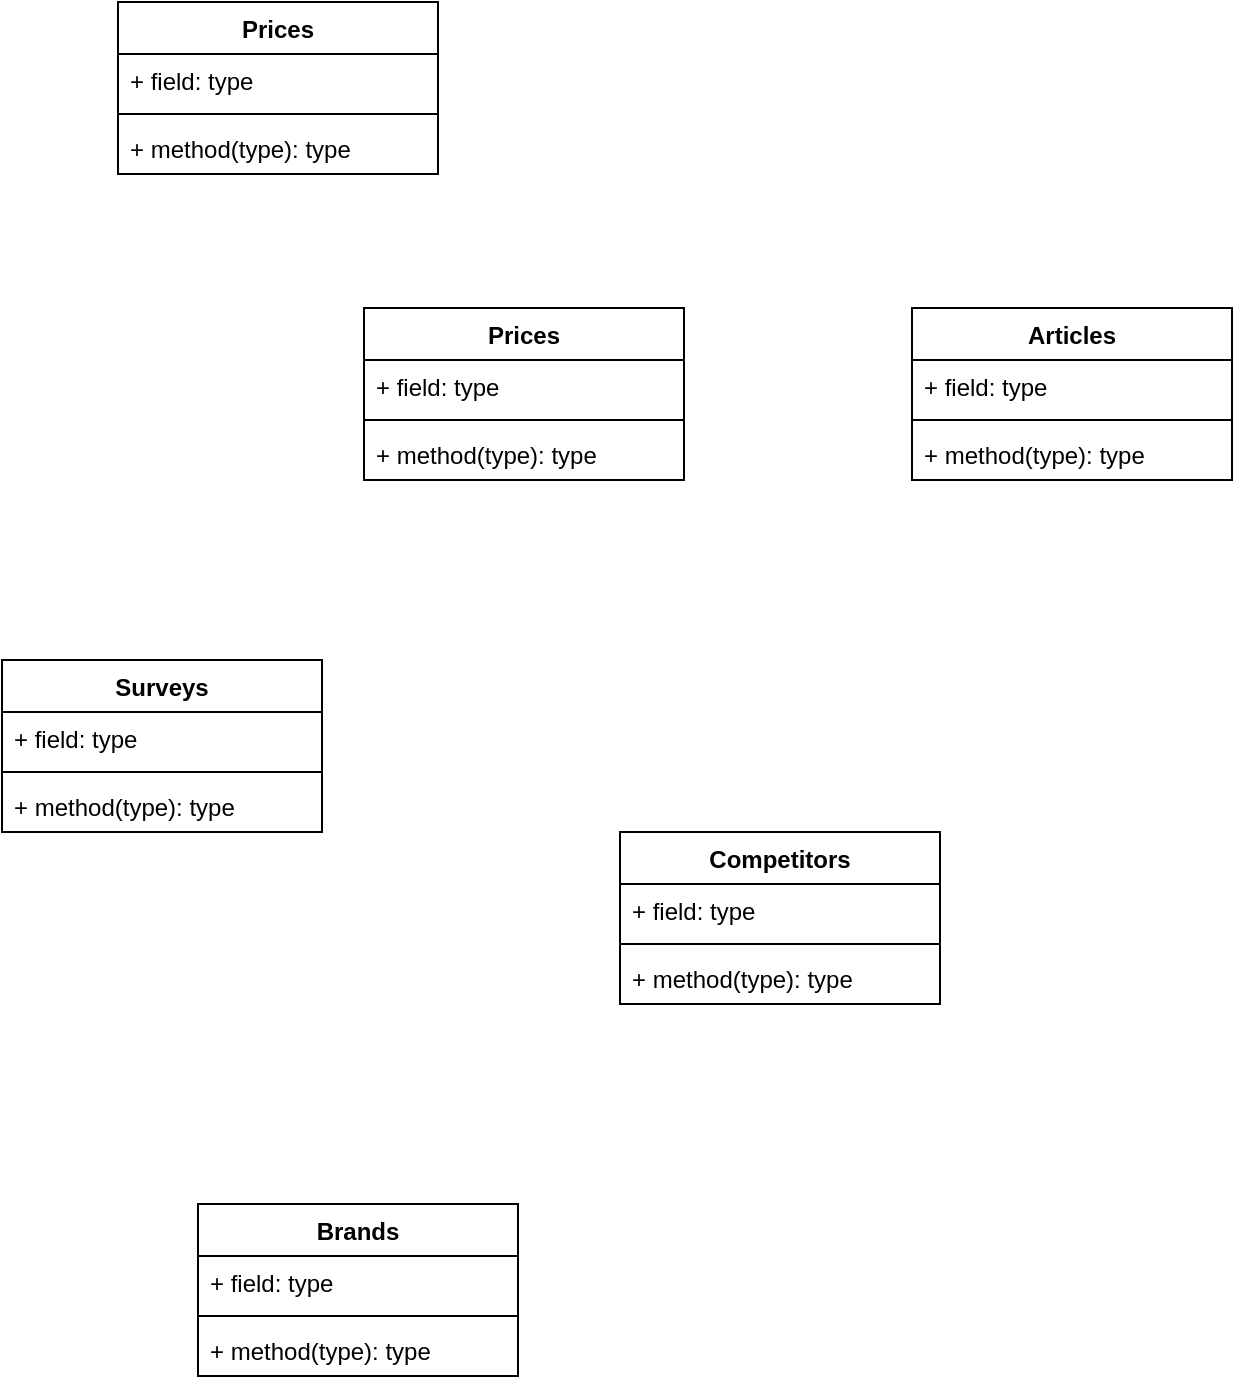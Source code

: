 <mxfile version="24.7.14">
  <diagram name="Página-1" id="CTo-NQfOwgLuIsPbYcQu">
    <mxGraphModel dx="1049" dy="901" grid="0" gridSize="10" guides="1" tooltips="1" connect="1" arrows="1" fold="1" page="0" pageScale="1" pageWidth="827" pageHeight="1169" math="0" shadow="0">
      <root>
        <mxCell id="0" />
        <mxCell id="1" parent="0" />
        <mxCell id="8L9yfN48BzI6VtHQ_48d-1" value="Surveys" style="swimlane;fontStyle=1;align=center;verticalAlign=top;childLayout=stackLayout;horizontal=1;startSize=26;horizontalStack=0;resizeParent=1;resizeParentMax=0;resizeLast=0;collapsible=1;marginBottom=0;whiteSpace=wrap;html=1;" parent="1" vertex="1">
          <mxGeometry x="-1" y="384" width="160" height="86" as="geometry" />
        </mxCell>
        <mxCell id="8L9yfN48BzI6VtHQ_48d-2" value="+ field: type" style="text;strokeColor=none;fillColor=none;align=left;verticalAlign=top;spacingLeft=4;spacingRight=4;overflow=hidden;rotatable=0;points=[[0,0.5],[1,0.5]];portConstraint=eastwest;whiteSpace=wrap;html=1;" parent="8L9yfN48BzI6VtHQ_48d-1" vertex="1">
          <mxGeometry y="26" width="160" height="26" as="geometry" />
        </mxCell>
        <mxCell id="8L9yfN48BzI6VtHQ_48d-3" value="" style="line;strokeWidth=1;fillColor=none;align=left;verticalAlign=middle;spacingTop=-1;spacingLeft=3;spacingRight=3;rotatable=0;labelPosition=right;points=[];portConstraint=eastwest;strokeColor=inherit;" parent="8L9yfN48BzI6VtHQ_48d-1" vertex="1">
          <mxGeometry y="52" width="160" height="8" as="geometry" />
        </mxCell>
        <mxCell id="8L9yfN48BzI6VtHQ_48d-4" value="+ method(type): type" style="text;strokeColor=none;fillColor=none;align=left;verticalAlign=top;spacingLeft=4;spacingRight=4;overflow=hidden;rotatable=0;points=[[0,0.5],[1,0.5]];portConstraint=eastwest;whiteSpace=wrap;html=1;" parent="8L9yfN48BzI6VtHQ_48d-1" vertex="1">
          <mxGeometry y="60" width="160" height="26" as="geometry" />
        </mxCell>
        <mxCell id="wmeQKVlpqXdMZzNfLxXZ-2" value="Prices" style="swimlane;fontStyle=1;align=center;verticalAlign=top;childLayout=stackLayout;horizontal=1;startSize=26;horizontalStack=0;resizeParent=1;resizeParentMax=0;resizeLast=0;collapsible=1;marginBottom=0;whiteSpace=wrap;html=1;" vertex="1" parent="1">
          <mxGeometry x="180" y="208" width="160" height="86" as="geometry" />
        </mxCell>
        <mxCell id="wmeQKVlpqXdMZzNfLxXZ-3" value="+ field: type" style="text;strokeColor=none;fillColor=none;align=left;verticalAlign=top;spacingLeft=4;spacingRight=4;overflow=hidden;rotatable=0;points=[[0,0.5],[1,0.5]];portConstraint=eastwest;whiteSpace=wrap;html=1;" vertex="1" parent="wmeQKVlpqXdMZzNfLxXZ-2">
          <mxGeometry y="26" width="160" height="26" as="geometry" />
        </mxCell>
        <mxCell id="wmeQKVlpqXdMZzNfLxXZ-4" value="" style="line;strokeWidth=1;fillColor=none;align=left;verticalAlign=middle;spacingTop=-1;spacingLeft=3;spacingRight=3;rotatable=0;labelPosition=right;points=[];portConstraint=eastwest;strokeColor=inherit;" vertex="1" parent="wmeQKVlpqXdMZzNfLxXZ-2">
          <mxGeometry y="52" width="160" height="8" as="geometry" />
        </mxCell>
        <mxCell id="wmeQKVlpqXdMZzNfLxXZ-5" value="+ method(type): type" style="text;strokeColor=none;fillColor=none;align=left;verticalAlign=top;spacingLeft=4;spacingRight=4;overflow=hidden;rotatable=0;points=[[0,0.5],[1,0.5]];portConstraint=eastwest;whiteSpace=wrap;html=1;" vertex="1" parent="wmeQKVlpqXdMZzNfLxXZ-2">
          <mxGeometry y="60" width="160" height="26" as="geometry" />
        </mxCell>
        <mxCell id="wmeQKVlpqXdMZzNfLxXZ-6" value="Competitors" style="swimlane;fontStyle=1;align=center;verticalAlign=top;childLayout=stackLayout;horizontal=1;startSize=26;horizontalStack=0;resizeParent=1;resizeParentMax=0;resizeLast=0;collapsible=1;marginBottom=0;whiteSpace=wrap;html=1;" vertex="1" parent="1">
          <mxGeometry x="308" y="470" width="160" height="86" as="geometry" />
        </mxCell>
        <mxCell id="wmeQKVlpqXdMZzNfLxXZ-7" value="+ field: type" style="text;strokeColor=none;fillColor=none;align=left;verticalAlign=top;spacingLeft=4;spacingRight=4;overflow=hidden;rotatable=0;points=[[0,0.5],[1,0.5]];portConstraint=eastwest;whiteSpace=wrap;html=1;" vertex="1" parent="wmeQKVlpqXdMZzNfLxXZ-6">
          <mxGeometry y="26" width="160" height="26" as="geometry" />
        </mxCell>
        <mxCell id="wmeQKVlpqXdMZzNfLxXZ-8" value="" style="line;strokeWidth=1;fillColor=none;align=left;verticalAlign=middle;spacingTop=-1;spacingLeft=3;spacingRight=3;rotatable=0;labelPosition=right;points=[];portConstraint=eastwest;strokeColor=inherit;" vertex="1" parent="wmeQKVlpqXdMZzNfLxXZ-6">
          <mxGeometry y="52" width="160" height="8" as="geometry" />
        </mxCell>
        <mxCell id="wmeQKVlpqXdMZzNfLxXZ-9" value="+ method(type): type" style="text;strokeColor=none;fillColor=none;align=left;verticalAlign=top;spacingLeft=4;spacingRight=4;overflow=hidden;rotatable=0;points=[[0,0.5],[1,0.5]];portConstraint=eastwest;whiteSpace=wrap;html=1;" vertex="1" parent="wmeQKVlpqXdMZzNfLxXZ-6">
          <mxGeometry y="60" width="160" height="26" as="geometry" />
        </mxCell>
        <mxCell id="wmeQKVlpqXdMZzNfLxXZ-10" value="Brands&lt;span style=&quot;color: rgba(0, 0, 0, 0); font-family: monospace; font-size: 0px; font-weight: 400; text-align: start; text-wrap: nowrap;&quot;&gt;%3CmxGraphModel%3E%3Croot%3E%3CmxCell%20id%3D%220%22%2F%3E%3CmxCell%20id%3D%221%22%20parent%3D%220%22%2F%3E%3CmxCell%20id%3D%222%22%20value%3D%22Prices%22%20style%3D%22swimlane%3BfontStyle%3D1%3Balign%3Dcenter%3BverticalAlign%3Dtop%3BchildLayout%3DstackLayout%3Bhorizontal%3D1%3BstartSize%3D26%3BhorizontalStack%3D0%3BresizeParent%3D1%3BresizeParentMax%3D0%3BresizeLast%3D0%3Bcollapsible%3D1%3BmarginBottom%3D0%3BwhiteSpace%3Dwrap%3Bhtml%3D1%3B%22%20vertex%3D%221%22%20parent%3D%221%22%3E%3CmxGeometry%20x%3D%22180%22%20y%3D%22208%22%20width%3D%22160%22%20height%3D%2286%22%20as%3D%22geometry%22%2F%3E%3C%2FmxCell%3E%3CmxCell%20id%3D%223%22%20value%3D%22%2B%20field%3A%20type%22%20style%3D%22text%3BstrokeColor%3Dnone%3BfillColor%3Dnone%3Balign%3Dleft%3BverticalAlign%3Dtop%3BspacingLeft%3D4%3BspacingRight%3D4%3Boverflow%3Dhidden%3Brotatable%3D0%3Bpoints%3D%5B%5B0%2C0.5%5D%2C%5B1%2C0.5%5D%5D%3BportConstraint%3Deastwest%3BwhiteSpace%3Dwrap%3Bhtml%3D1%3B%22%20vertex%3D%221%22%20parent%3D%222%22%3E%3CmxGeometry%20y%3D%2226%22%20width%3D%22160%22%20height%3D%2226%22%20as%3D%22geometry%22%2F%3E%3C%2FmxCell%3E%3CmxCell%20id%3D%224%22%20value%3D%22%22%20style%3D%22line%3BstrokeWidth%3D1%3BfillColor%3Dnone%3Balign%3Dleft%3BverticalAlign%3Dmiddle%3BspacingTop%3D-1%3BspacingLeft%3D3%3BspacingRight%3D3%3Brotatable%3D0%3BlabelPosition%3Dright%3Bpoints%3D%5B%5D%3BportConstraint%3Deastwest%3BstrokeColor%3Dinherit%3B%22%20vertex%3D%221%22%20parent%3D%222%22%3E%3CmxGeometry%20y%3D%2252%22%20width%3D%22160%22%20height%3D%228%22%20as%3D%22geometry%22%2F%3E%3C%2FmxCell%3E%3CmxCell%20id%3D%225%22%20value%3D%22%2B%20method(type)%3A%20type%22%20style%3D%22text%3BstrokeColor%3Dnone%3BfillColor%3Dnone%3Balign%3Dleft%3BverticalAlign%3Dtop%3BspacingLeft%3D4%3BspacingRight%3D4%3Boverflow%3Dhidden%3Brotatable%3D0%3Bpoints%3D%5B%5B0%2C0.5%5D%2C%5B1%2C0.5%5D%5D%3BportConstraint%3Deastwest%3BwhiteSpace%3Dwrap%3Bhtml%3D1%3B%22%20vertex%3D%221%22%20parent%3D%222%22%3E%3CmxGeometry%20y%3D%2260%22%20width%3D%22160%22%20height%3D%2226%22%20as%3D%22geometry%22%2F%3E%3C%2FmxCell%3E%3C%2Froot%3E%3C%2FmxGraphModel%3E&lt;/span&gt;" style="swimlane;fontStyle=1;align=center;verticalAlign=top;childLayout=stackLayout;horizontal=1;startSize=26;horizontalStack=0;resizeParent=1;resizeParentMax=0;resizeLast=0;collapsible=1;marginBottom=0;whiteSpace=wrap;html=1;" vertex="1" parent="1">
          <mxGeometry x="97" y="656" width="160" height="86" as="geometry" />
        </mxCell>
        <mxCell id="wmeQKVlpqXdMZzNfLxXZ-11" value="+ field: type" style="text;strokeColor=none;fillColor=none;align=left;verticalAlign=top;spacingLeft=4;spacingRight=4;overflow=hidden;rotatable=0;points=[[0,0.5],[1,0.5]];portConstraint=eastwest;whiteSpace=wrap;html=1;" vertex="1" parent="wmeQKVlpqXdMZzNfLxXZ-10">
          <mxGeometry y="26" width="160" height="26" as="geometry" />
        </mxCell>
        <mxCell id="wmeQKVlpqXdMZzNfLxXZ-12" value="" style="line;strokeWidth=1;fillColor=none;align=left;verticalAlign=middle;spacingTop=-1;spacingLeft=3;spacingRight=3;rotatable=0;labelPosition=right;points=[];portConstraint=eastwest;strokeColor=inherit;" vertex="1" parent="wmeQKVlpqXdMZzNfLxXZ-10">
          <mxGeometry y="52" width="160" height="8" as="geometry" />
        </mxCell>
        <mxCell id="wmeQKVlpqXdMZzNfLxXZ-13" value="+ method(type): type" style="text;strokeColor=none;fillColor=none;align=left;verticalAlign=top;spacingLeft=4;spacingRight=4;overflow=hidden;rotatable=0;points=[[0,0.5],[1,0.5]];portConstraint=eastwest;whiteSpace=wrap;html=1;" vertex="1" parent="wmeQKVlpqXdMZzNfLxXZ-10">
          <mxGeometry y="60" width="160" height="26" as="geometry" />
        </mxCell>
        <mxCell id="wmeQKVlpqXdMZzNfLxXZ-14" value="Articles" style="swimlane;fontStyle=1;align=center;verticalAlign=top;childLayout=stackLayout;horizontal=1;startSize=26;horizontalStack=0;resizeParent=1;resizeParentMax=0;resizeLast=0;collapsible=1;marginBottom=0;whiteSpace=wrap;html=1;" vertex="1" parent="1">
          <mxGeometry x="454" y="208" width="160" height="86" as="geometry" />
        </mxCell>
        <mxCell id="wmeQKVlpqXdMZzNfLxXZ-15" value="+ field: type" style="text;strokeColor=none;fillColor=none;align=left;verticalAlign=top;spacingLeft=4;spacingRight=4;overflow=hidden;rotatable=0;points=[[0,0.5],[1,0.5]];portConstraint=eastwest;whiteSpace=wrap;html=1;" vertex="1" parent="wmeQKVlpqXdMZzNfLxXZ-14">
          <mxGeometry y="26" width="160" height="26" as="geometry" />
        </mxCell>
        <mxCell id="wmeQKVlpqXdMZzNfLxXZ-16" value="" style="line;strokeWidth=1;fillColor=none;align=left;verticalAlign=middle;spacingTop=-1;spacingLeft=3;spacingRight=3;rotatable=0;labelPosition=right;points=[];portConstraint=eastwest;strokeColor=inherit;" vertex="1" parent="wmeQKVlpqXdMZzNfLxXZ-14">
          <mxGeometry y="52" width="160" height="8" as="geometry" />
        </mxCell>
        <mxCell id="wmeQKVlpqXdMZzNfLxXZ-17" value="+ method(type): type" style="text;strokeColor=none;fillColor=none;align=left;verticalAlign=top;spacingLeft=4;spacingRight=4;overflow=hidden;rotatable=0;points=[[0,0.5],[1,0.5]];portConstraint=eastwest;whiteSpace=wrap;html=1;" vertex="1" parent="wmeQKVlpqXdMZzNfLxXZ-14">
          <mxGeometry y="60" width="160" height="26" as="geometry" />
        </mxCell>
        <mxCell id="wmeQKVlpqXdMZzNfLxXZ-18" value="Prices" style="swimlane;fontStyle=1;align=center;verticalAlign=top;childLayout=stackLayout;horizontal=1;startSize=26;horizontalStack=0;resizeParent=1;resizeParentMax=0;resizeLast=0;collapsible=1;marginBottom=0;whiteSpace=wrap;html=1;" vertex="1" parent="1">
          <mxGeometry x="57" y="55" width="160" height="86" as="geometry" />
        </mxCell>
        <mxCell id="wmeQKVlpqXdMZzNfLxXZ-19" value="+ field: type" style="text;strokeColor=none;fillColor=none;align=left;verticalAlign=top;spacingLeft=4;spacingRight=4;overflow=hidden;rotatable=0;points=[[0,0.5],[1,0.5]];portConstraint=eastwest;whiteSpace=wrap;html=1;" vertex="1" parent="wmeQKVlpqXdMZzNfLxXZ-18">
          <mxGeometry y="26" width="160" height="26" as="geometry" />
        </mxCell>
        <mxCell id="wmeQKVlpqXdMZzNfLxXZ-20" value="" style="line;strokeWidth=1;fillColor=none;align=left;verticalAlign=middle;spacingTop=-1;spacingLeft=3;spacingRight=3;rotatable=0;labelPosition=right;points=[];portConstraint=eastwest;strokeColor=inherit;" vertex="1" parent="wmeQKVlpqXdMZzNfLxXZ-18">
          <mxGeometry y="52" width="160" height="8" as="geometry" />
        </mxCell>
        <mxCell id="wmeQKVlpqXdMZzNfLxXZ-21" value="+ method(type): type" style="text;strokeColor=none;fillColor=none;align=left;verticalAlign=top;spacingLeft=4;spacingRight=4;overflow=hidden;rotatable=0;points=[[0,0.5],[1,0.5]];portConstraint=eastwest;whiteSpace=wrap;html=1;" vertex="1" parent="wmeQKVlpqXdMZzNfLxXZ-18">
          <mxGeometry y="60" width="160" height="26" as="geometry" />
        </mxCell>
      </root>
    </mxGraphModel>
  </diagram>
</mxfile>
